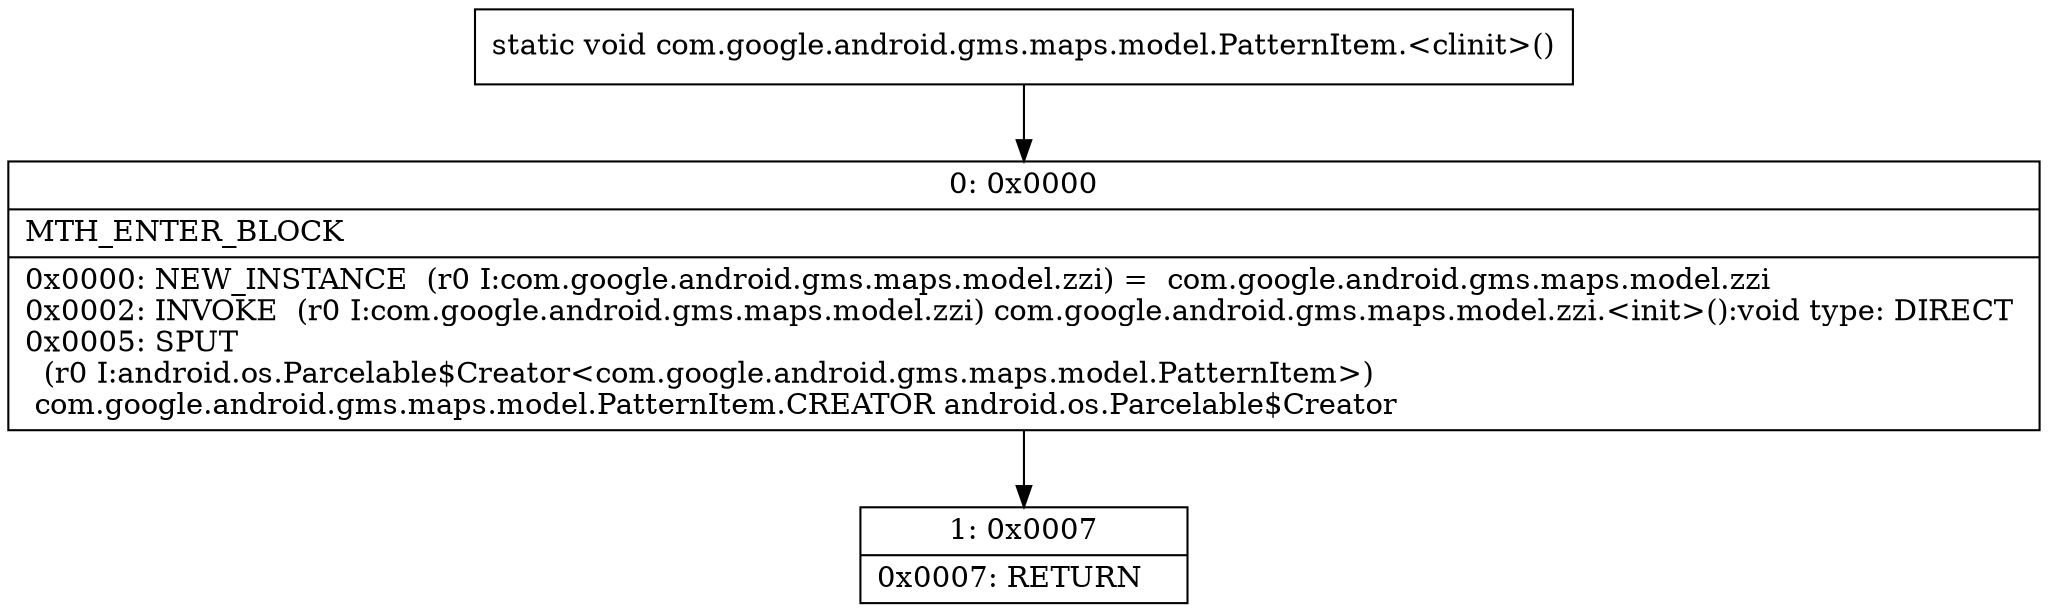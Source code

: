digraph "CFG forcom.google.android.gms.maps.model.PatternItem.\<clinit\>()V" {
Node_0 [shape=record,label="{0\:\ 0x0000|MTH_ENTER_BLOCK\l|0x0000: NEW_INSTANCE  (r0 I:com.google.android.gms.maps.model.zzi) =  com.google.android.gms.maps.model.zzi \l0x0002: INVOKE  (r0 I:com.google.android.gms.maps.model.zzi) com.google.android.gms.maps.model.zzi.\<init\>():void type: DIRECT \l0x0005: SPUT  \l  (r0 I:android.os.Parcelable$Creator\<com.google.android.gms.maps.model.PatternItem\>)\l com.google.android.gms.maps.model.PatternItem.CREATOR android.os.Parcelable$Creator \l}"];
Node_1 [shape=record,label="{1\:\ 0x0007|0x0007: RETURN   \l}"];
MethodNode[shape=record,label="{static void com.google.android.gms.maps.model.PatternItem.\<clinit\>() }"];
MethodNode -> Node_0;
Node_0 -> Node_1;
}

